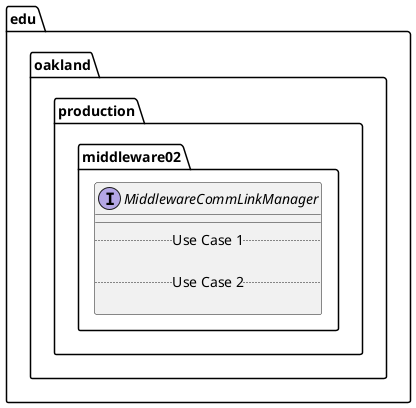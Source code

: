 @startuml MiddlewareCommLinkManager

package edu.oakland.production.middleware02 {
    interface MiddlewareCommLinkManager {
        __
        .. Use Case 1 ..

        .. Use Case 2 ..

    }
}

@enduml